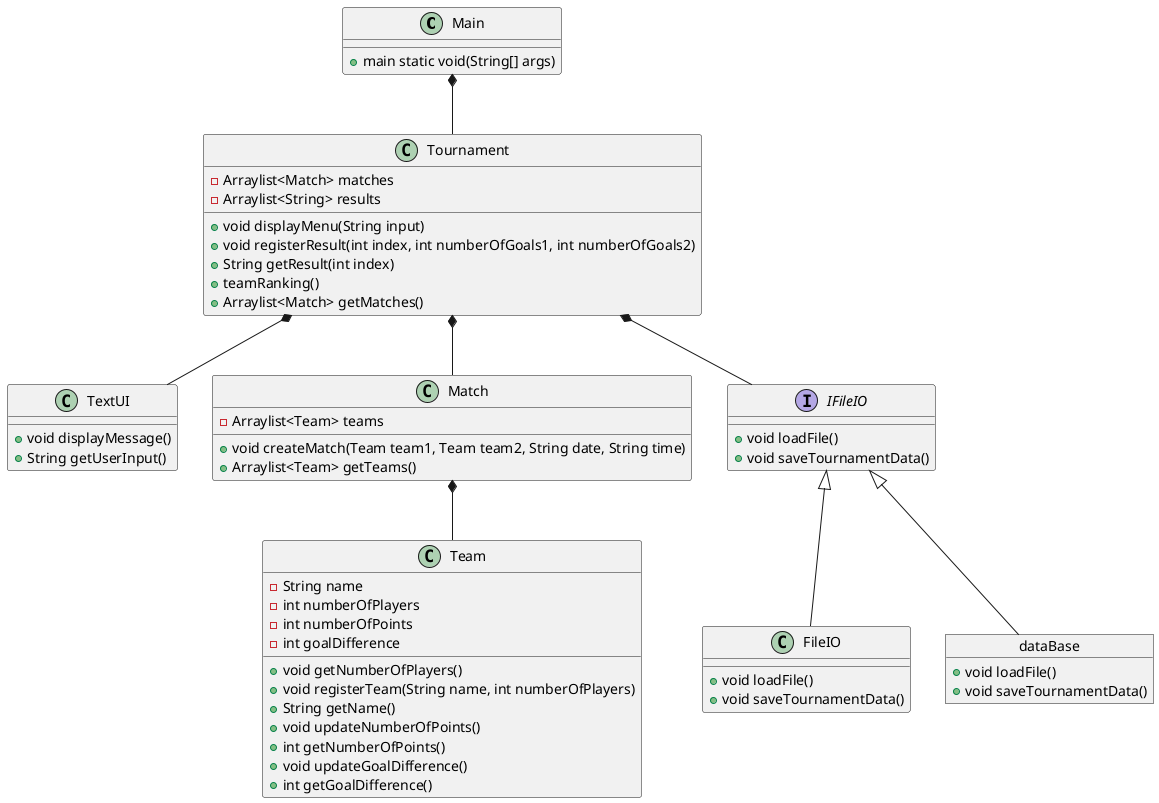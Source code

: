 @startuml
class Main
class TextUI
class FileIO
class Team
class Match
class Tournament
interface IFileIO
object dataBase

Main : +main static void(String[] args)


IFileIO : + void loadFile()
IFileIO : + void saveTournamentData()

FileIO : + void loadFile()
FileIO : + void saveTournamentData()

dataBase : + void loadFile()
dataBase : + void saveTournamentData()

TextUI : + void displayMessage()
TextUI : + String getUserInput()


Team : -String name
Team : -int numberOfPlayers
Team : -int numberOfPoints
Team : -int goalDifference
Team : +void getNumberOfPlayers()
Team : +void registerTeam(String name, int numberOfPlayers)
Team : +String getName()
Team : +void updateNumberOfPoints()
Team : +int getNumberOfPoints()
Team : +void updateGoalDifference()
Team : +int getGoalDifference()


Match : -Arraylist<Team> teams
Match : +void createMatch(Team team1, Team team2, String date, String time)
Match : +Arraylist<Team> getTeams()
Main *--Tournament

Tournament : -Arraylist<Match> matches
Tournament : -Arraylist<String> results
Tournament : +void displayMenu(String input)
Tournament : + void registerResult(int index, int numberOfGoals1, int numberOfGoals2)
Tournament : +String getResult(int index)
Tournament : +teamRanking()
Tournament : +Arraylist<Match> getMatches()

IFileIO <|-- FileIO
IFileIO <|-- dataBase

Tournament *-- IFileIO
Tournament *--TextUI
Tournament *--Match

Match *-- Team


@enduml
